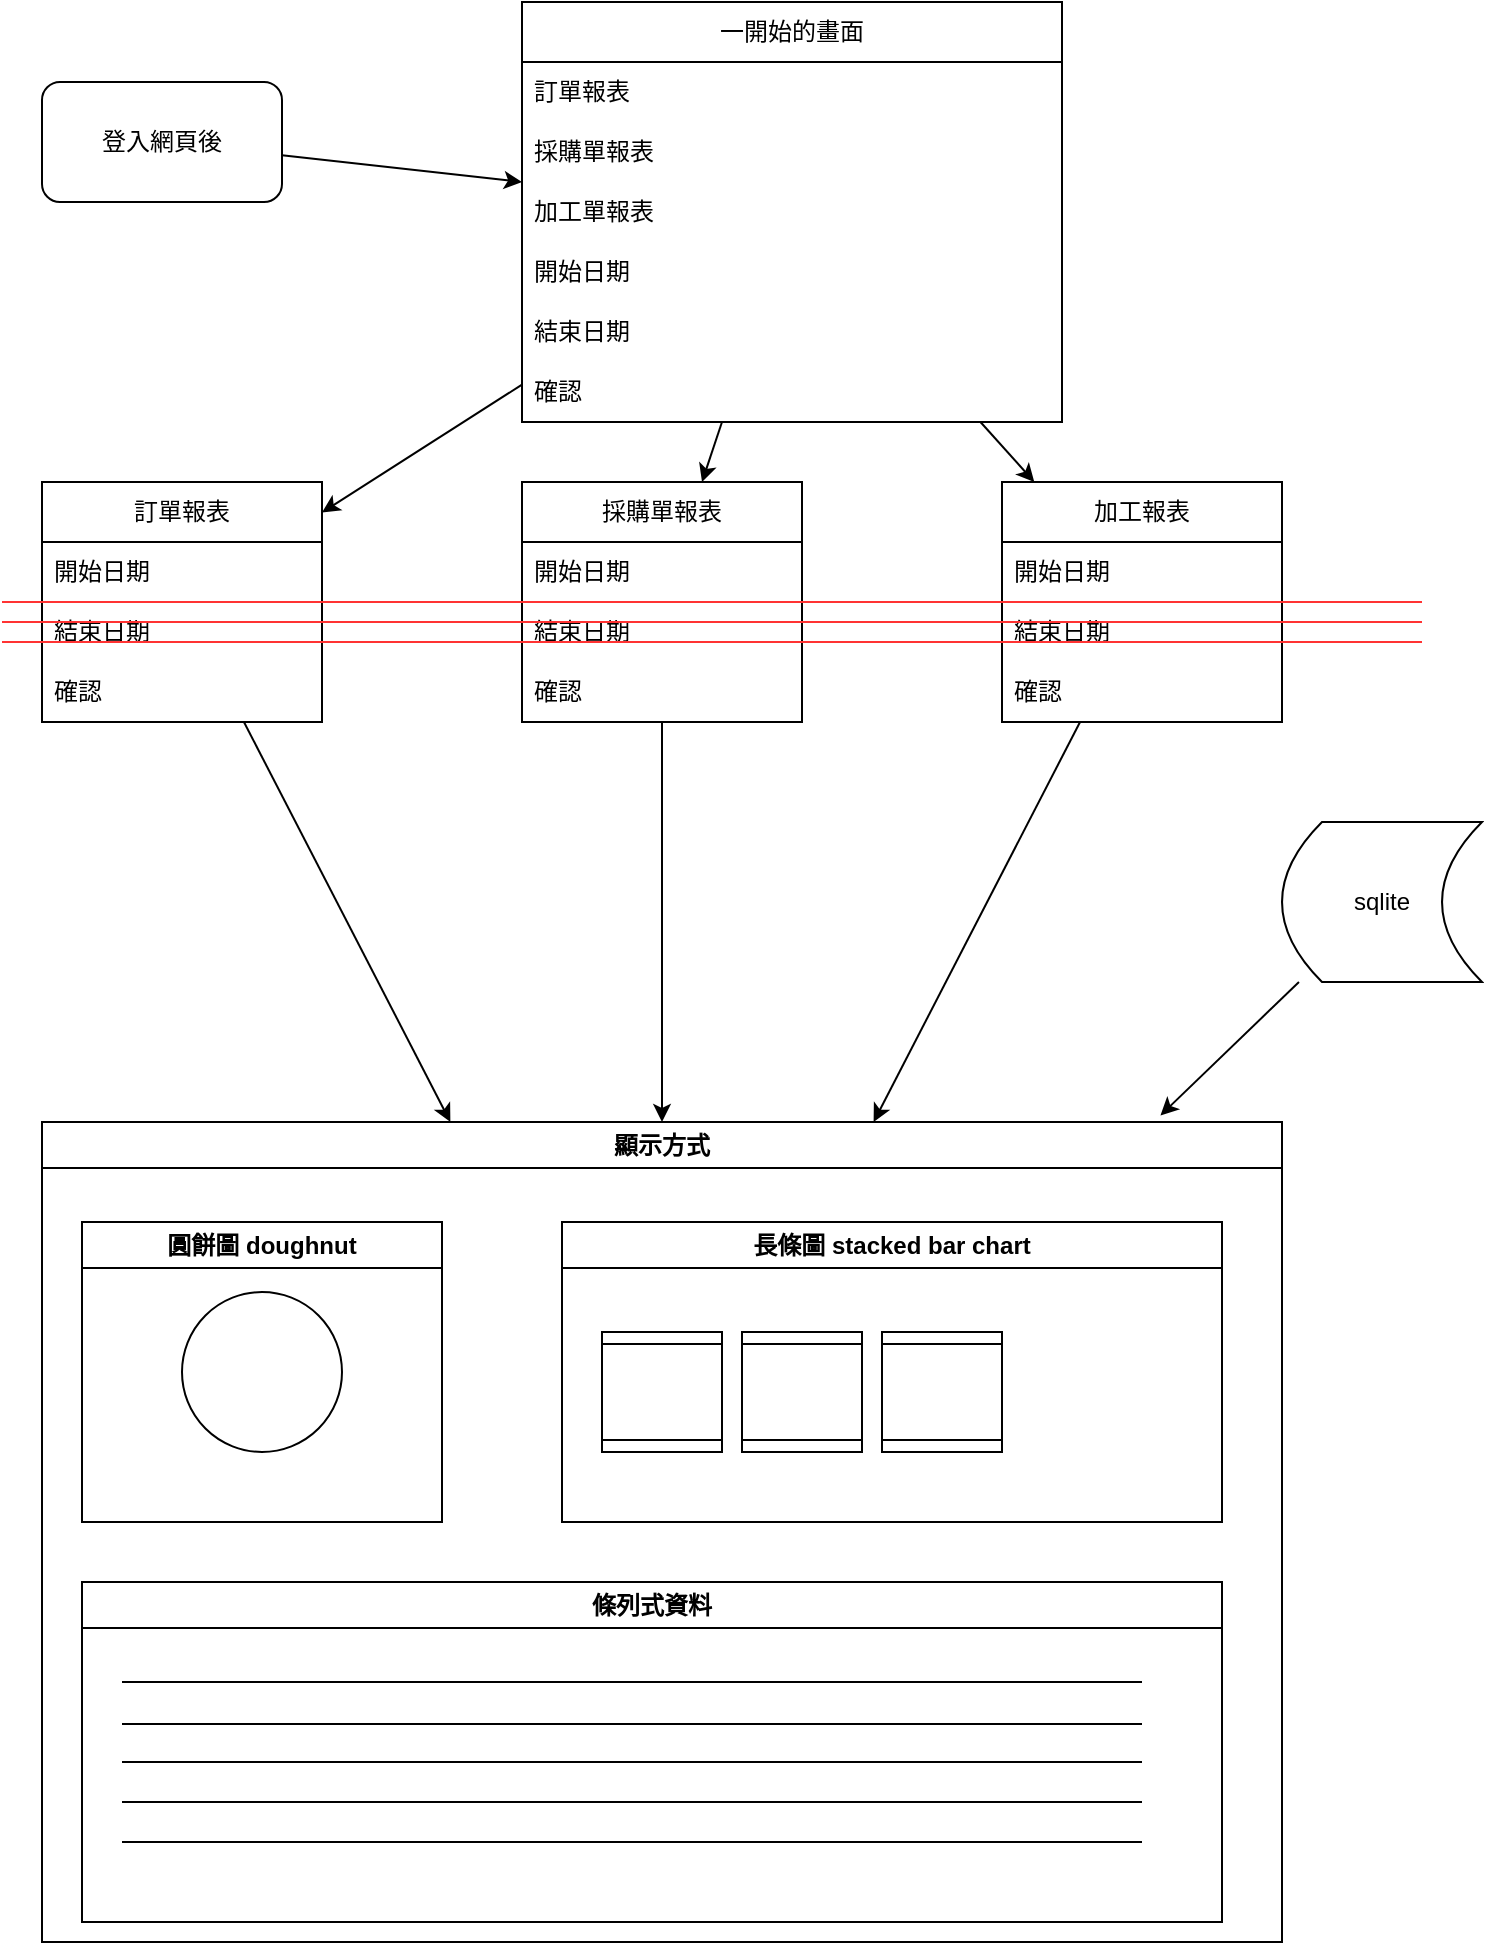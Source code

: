 <mxfile>
    <diagram id="M5Lc_JmntNfa22ZMiUt4" name="第1頁">
        <mxGraphModel dx="1145" dy="429" grid="1" gridSize="10" guides="1" tooltips="1" connect="1" arrows="1" fold="1" page="1" pageScale="1" pageWidth="827" pageHeight="1169" math="0" shadow="0">
            <root>
                <mxCell id="0"/>
                <mxCell id="1" parent="0"/>
                <mxCell id="7" style="edgeStyle=none;html=1;" parent="1" source="2" target="3" edge="1">
                    <mxGeometry relative="1" as="geometry"/>
                </mxCell>
                <mxCell id="2" value="登入網頁後" style="rounded=1;whiteSpace=wrap;html=1;" parent="1" vertex="1">
                    <mxGeometry x="40" y="80" width="120" height="60" as="geometry"/>
                </mxCell>
                <mxCell id="20" style="edgeStyle=none;html=1;" parent="1" source="3" target="8" edge="1">
                    <mxGeometry relative="1" as="geometry"/>
                </mxCell>
                <mxCell id="21" style="edgeStyle=none;html=1;" parent="1" source="3" target="12" edge="1">
                    <mxGeometry relative="1" as="geometry"/>
                </mxCell>
                <mxCell id="22" style="edgeStyle=none;html=1;" parent="1" source="3" target="16" edge="1">
                    <mxGeometry relative="1" as="geometry"/>
                </mxCell>
                <mxCell id="3" value="一開始的畫面" style="swimlane;fontStyle=0;childLayout=stackLayout;horizontal=1;startSize=30;horizontalStack=0;resizeParent=1;resizeParentMax=0;resizeLast=0;collapsible=1;marginBottom=0;whiteSpace=wrap;html=1;" parent="1" vertex="1">
                    <mxGeometry x="280" y="40" width="270" height="210" as="geometry"/>
                </mxCell>
                <mxCell id="4" value="訂單報表" style="text;strokeColor=none;fillColor=none;align=left;verticalAlign=middle;spacingLeft=4;spacingRight=4;overflow=hidden;points=[[0,0.5],[1,0.5]];portConstraint=eastwest;rotatable=0;whiteSpace=wrap;html=1;" parent="3" vertex="1">
                    <mxGeometry y="30" width="270" height="30" as="geometry"/>
                </mxCell>
                <mxCell id="5" value="採購單報表" style="text;strokeColor=none;fillColor=none;align=left;verticalAlign=middle;spacingLeft=4;spacingRight=4;overflow=hidden;points=[[0,0.5],[1,0.5]];portConstraint=eastwest;rotatable=0;whiteSpace=wrap;html=1;" parent="3" vertex="1">
                    <mxGeometry y="60" width="270" height="30" as="geometry"/>
                </mxCell>
                <mxCell id="6" value="加工單報表" style="text;strokeColor=none;fillColor=none;align=left;verticalAlign=middle;spacingLeft=4;spacingRight=4;overflow=hidden;points=[[0,0.5],[1,0.5]];portConstraint=eastwest;rotatable=0;whiteSpace=wrap;html=1;" parent="3" vertex="1">
                    <mxGeometry y="90" width="270" height="30" as="geometry"/>
                </mxCell>
                <mxCell id="45" value="開始日期" style="text;strokeColor=none;fillColor=none;align=left;verticalAlign=middle;spacingLeft=4;spacingRight=4;overflow=hidden;points=[[0,0.5],[1,0.5]];portConstraint=eastwest;rotatable=0;whiteSpace=wrap;html=1;" vertex="1" parent="3">
                    <mxGeometry y="120" width="270" height="30" as="geometry"/>
                </mxCell>
                <mxCell id="46" value="結束日期" style="text;strokeColor=none;fillColor=none;align=left;verticalAlign=middle;spacingLeft=4;spacingRight=4;overflow=hidden;points=[[0,0.5],[1,0.5]];portConstraint=eastwest;rotatable=0;whiteSpace=wrap;html=1;" vertex="1" parent="3">
                    <mxGeometry y="150" width="270" height="30" as="geometry"/>
                </mxCell>
                <mxCell id="47" value="確認" style="text;strokeColor=none;fillColor=none;align=left;verticalAlign=middle;spacingLeft=4;spacingRight=4;overflow=hidden;points=[[0,0.5],[1,0.5]];portConstraint=eastwest;rotatable=0;whiteSpace=wrap;html=1;" vertex="1" parent="3">
                    <mxGeometry y="180" width="270" height="30" as="geometry"/>
                </mxCell>
                <mxCell id="32" style="edgeStyle=none;html=1;" parent="1" source="8" target="23" edge="1">
                    <mxGeometry relative="1" as="geometry"/>
                </mxCell>
                <mxCell id="8" value="訂單報表" style="swimlane;fontStyle=0;childLayout=stackLayout;horizontal=1;startSize=30;horizontalStack=0;resizeParent=1;resizeParentMax=0;resizeLast=0;collapsible=1;marginBottom=0;whiteSpace=wrap;html=1;" parent="1" vertex="1">
                    <mxGeometry x="40" y="280" width="140" height="120" as="geometry"/>
                </mxCell>
                <mxCell id="9" value="開始日期" style="text;strokeColor=none;fillColor=none;align=left;verticalAlign=middle;spacingLeft=4;spacingRight=4;overflow=hidden;points=[[0,0.5],[1,0.5]];portConstraint=eastwest;rotatable=0;whiteSpace=wrap;html=1;" parent="8" vertex="1">
                    <mxGeometry y="30" width="140" height="30" as="geometry"/>
                </mxCell>
                <mxCell id="10" value="結束日期" style="text;strokeColor=none;fillColor=none;align=left;verticalAlign=middle;spacingLeft=4;spacingRight=4;overflow=hidden;points=[[0,0.5],[1,0.5]];portConstraint=eastwest;rotatable=0;whiteSpace=wrap;html=1;" parent="8" vertex="1">
                    <mxGeometry y="60" width="140" height="30" as="geometry"/>
                </mxCell>
                <mxCell id="11" value="確認" style="text;strokeColor=none;fillColor=none;align=left;verticalAlign=middle;spacingLeft=4;spacingRight=4;overflow=hidden;points=[[0,0.5],[1,0.5]];portConstraint=eastwest;rotatable=0;whiteSpace=wrap;html=1;" parent="8" vertex="1">
                    <mxGeometry y="90" width="140" height="30" as="geometry"/>
                </mxCell>
                <mxCell id="33" style="edgeStyle=none;html=1;" parent="1" source="12" target="23" edge="1">
                    <mxGeometry relative="1" as="geometry"/>
                </mxCell>
                <mxCell id="12" value="採購單報表" style="swimlane;fontStyle=0;childLayout=stackLayout;horizontal=1;startSize=30;horizontalStack=0;resizeParent=1;resizeParentMax=0;resizeLast=0;collapsible=1;marginBottom=0;whiteSpace=wrap;html=1;" parent="1" vertex="1">
                    <mxGeometry x="280" y="280" width="140" height="120" as="geometry"/>
                </mxCell>
                <mxCell id="13" value="開始日期" style="text;strokeColor=none;fillColor=none;align=left;verticalAlign=middle;spacingLeft=4;spacingRight=4;overflow=hidden;points=[[0,0.5],[1,0.5]];portConstraint=eastwest;rotatable=0;whiteSpace=wrap;html=1;" parent="12" vertex="1">
                    <mxGeometry y="30" width="140" height="30" as="geometry"/>
                </mxCell>
                <mxCell id="14" value="結束日期" style="text;strokeColor=none;fillColor=none;align=left;verticalAlign=middle;spacingLeft=4;spacingRight=4;overflow=hidden;points=[[0,0.5],[1,0.5]];portConstraint=eastwest;rotatable=0;whiteSpace=wrap;html=1;" parent="12" vertex="1">
                    <mxGeometry y="60" width="140" height="30" as="geometry"/>
                </mxCell>
                <mxCell id="15" value="確認" style="text;strokeColor=none;fillColor=none;align=left;verticalAlign=middle;spacingLeft=4;spacingRight=4;overflow=hidden;points=[[0,0.5],[1,0.5]];portConstraint=eastwest;rotatable=0;whiteSpace=wrap;html=1;" parent="12" vertex="1">
                    <mxGeometry y="90" width="140" height="30" as="geometry"/>
                </mxCell>
                <mxCell id="34" style="edgeStyle=none;html=1;" parent="1" source="16" target="23" edge="1">
                    <mxGeometry relative="1" as="geometry"/>
                </mxCell>
                <mxCell id="16" value="加工報表" style="swimlane;fontStyle=0;childLayout=stackLayout;horizontal=1;startSize=30;horizontalStack=0;resizeParent=1;resizeParentMax=0;resizeLast=0;collapsible=1;marginBottom=0;whiteSpace=wrap;html=1;" parent="1" vertex="1">
                    <mxGeometry x="520" y="280" width="140" height="120" as="geometry"/>
                </mxCell>
                <mxCell id="17" value="開始日期" style="text;strokeColor=none;fillColor=none;align=left;verticalAlign=middle;spacingLeft=4;spacingRight=4;overflow=hidden;points=[[0,0.5],[1,0.5]];portConstraint=eastwest;rotatable=0;whiteSpace=wrap;html=1;" parent="16" vertex="1">
                    <mxGeometry y="30" width="140" height="30" as="geometry"/>
                </mxCell>
                <mxCell id="18" value="結束日期" style="text;strokeColor=none;fillColor=none;align=left;verticalAlign=middle;spacingLeft=4;spacingRight=4;overflow=hidden;points=[[0,0.5],[1,0.5]];portConstraint=eastwest;rotatable=0;whiteSpace=wrap;html=1;" parent="16" vertex="1">
                    <mxGeometry y="60" width="140" height="30" as="geometry"/>
                </mxCell>
                <mxCell id="19" value="確認" style="text;strokeColor=none;fillColor=none;align=left;verticalAlign=middle;spacingLeft=4;spacingRight=4;overflow=hidden;points=[[0,0.5],[1,0.5]];portConstraint=eastwest;rotatable=0;whiteSpace=wrap;html=1;" parent="16" vertex="1">
                    <mxGeometry y="90" width="140" height="30" as="geometry"/>
                </mxCell>
                <mxCell id="23" value="顯示方式" style="swimlane;whiteSpace=wrap;html=1;" parent="1" vertex="1">
                    <mxGeometry x="40" y="600" width="620" height="410" as="geometry"/>
                </mxCell>
                <mxCell id="24" value="圓餅圖 doughnut" style="swimlane;whiteSpace=wrap;html=1;" parent="23" vertex="1">
                    <mxGeometry x="20" y="50" width="180" height="150" as="geometry"/>
                </mxCell>
                <mxCell id="25" value="" style="ellipse;whiteSpace=wrap;html=1;aspect=fixed;" parent="24" vertex="1">
                    <mxGeometry x="50" y="35" width="80" height="80" as="geometry"/>
                </mxCell>
                <mxCell id="26" value="長條圖 stacked bar chart" style="swimlane;whiteSpace=wrap;html=1;" parent="23" vertex="1">
                    <mxGeometry x="260" y="50" width="330" height="150" as="geometry"/>
                </mxCell>
                <mxCell id="30" value="" style="shape=process;whiteSpace=wrap;html=1;backgroundOutline=1;rotation=90;" parent="26" vertex="1">
                    <mxGeometry x="20" y="55" width="60" height="60" as="geometry"/>
                </mxCell>
                <mxCell id="29" value="" style="shape=process;whiteSpace=wrap;html=1;backgroundOutline=1;rotation=90;" parent="26" vertex="1">
                    <mxGeometry x="90" y="55" width="60" height="60" as="geometry"/>
                </mxCell>
                <mxCell id="27" value="" style="shape=process;whiteSpace=wrap;html=1;backgroundOutline=1;rotation=90;" parent="26" vertex="1">
                    <mxGeometry x="160" y="55" width="60" height="60" as="geometry"/>
                </mxCell>
                <mxCell id="31" value="條列式資料" style="swimlane;whiteSpace=wrap;html=1;" parent="23" vertex="1">
                    <mxGeometry x="20" y="230" width="570" height="170" as="geometry"/>
                </mxCell>
                <mxCell id="38" value="" style="endArrow=none;html=1;" parent="31" edge="1">
                    <mxGeometry width="50" height="50" relative="1" as="geometry">
                        <mxPoint x="530" y="71" as="sourcePoint"/>
                        <mxPoint x="20" y="71" as="targetPoint"/>
                    </mxGeometry>
                </mxCell>
                <mxCell id="39" value="" style="endArrow=none;html=1;" parent="31" edge="1">
                    <mxGeometry width="50" height="50" relative="1" as="geometry">
                        <mxPoint x="530" y="90" as="sourcePoint"/>
                        <mxPoint x="20" y="90" as="targetPoint"/>
                    </mxGeometry>
                </mxCell>
                <mxCell id="40" value="" style="endArrow=none;html=1;" parent="31" edge="1">
                    <mxGeometry width="50" height="50" relative="1" as="geometry">
                        <mxPoint x="530" y="110" as="sourcePoint"/>
                        <mxPoint x="20" y="110" as="targetPoint"/>
                    </mxGeometry>
                </mxCell>
                <mxCell id="41" value="" style="endArrow=none;html=1;" parent="31" edge="1">
                    <mxGeometry width="50" height="50" relative="1" as="geometry">
                        <mxPoint x="530" y="130" as="sourcePoint"/>
                        <mxPoint x="20" y="130" as="targetPoint"/>
                    </mxGeometry>
                </mxCell>
                <mxCell id="36" style="edgeStyle=none;html=1;entryX=0.902;entryY=-0.008;entryDx=0;entryDy=0;entryPerimeter=0;" parent="1" source="35" target="23" edge="1">
                    <mxGeometry relative="1" as="geometry">
                        <mxPoint x="580" y="550" as="targetPoint"/>
                    </mxGeometry>
                </mxCell>
                <mxCell id="35" value="sqlite" style="shape=dataStorage;whiteSpace=wrap;html=1;fixedSize=1;" parent="1" vertex="1">
                    <mxGeometry x="660" y="450" width="100" height="80" as="geometry"/>
                </mxCell>
                <mxCell id="37" value="" style="endArrow=none;html=1;" parent="1" edge="1">
                    <mxGeometry width="50" height="50" relative="1" as="geometry">
                        <mxPoint x="590" y="880" as="sourcePoint"/>
                        <mxPoint x="80" y="880" as="targetPoint"/>
                    </mxGeometry>
                </mxCell>
                <mxCell id="42" value="" style="endArrow=none;html=1;strokeColor=#FF3333;" edge="1" parent="1">
                    <mxGeometry width="50" height="50" relative="1" as="geometry">
                        <mxPoint x="20" y="340" as="sourcePoint"/>
                        <mxPoint x="730" y="340" as="targetPoint"/>
                    </mxGeometry>
                </mxCell>
                <mxCell id="43" value="" style="endArrow=none;html=1;strokeColor=#FF3333;" edge="1" parent="1">
                    <mxGeometry width="50" height="50" relative="1" as="geometry">
                        <mxPoint x="20" y="350" as="sourcePoint"/>
                        <mxPoint x="730" y="350" as="targetPoint"/>
                    </mxGeometry>
                </mxCell>
                <mxCell id="44" value="" style="endArrow=none;html=1;strokeColor=#FF3333;" edge="1" parent="1">
                    <mxGeometry width="50" height="50" relative="1" as="geometry">
                        <mxPoint x="20" y="360" as="sourcePoint"/>
                        <mxPoint x="730" y="360" as="targetPoint"/>
                    </mxGeometry>
                </mxCell>
            </root>
        </mxGraphModel>
    </diagram>
</mxfile>